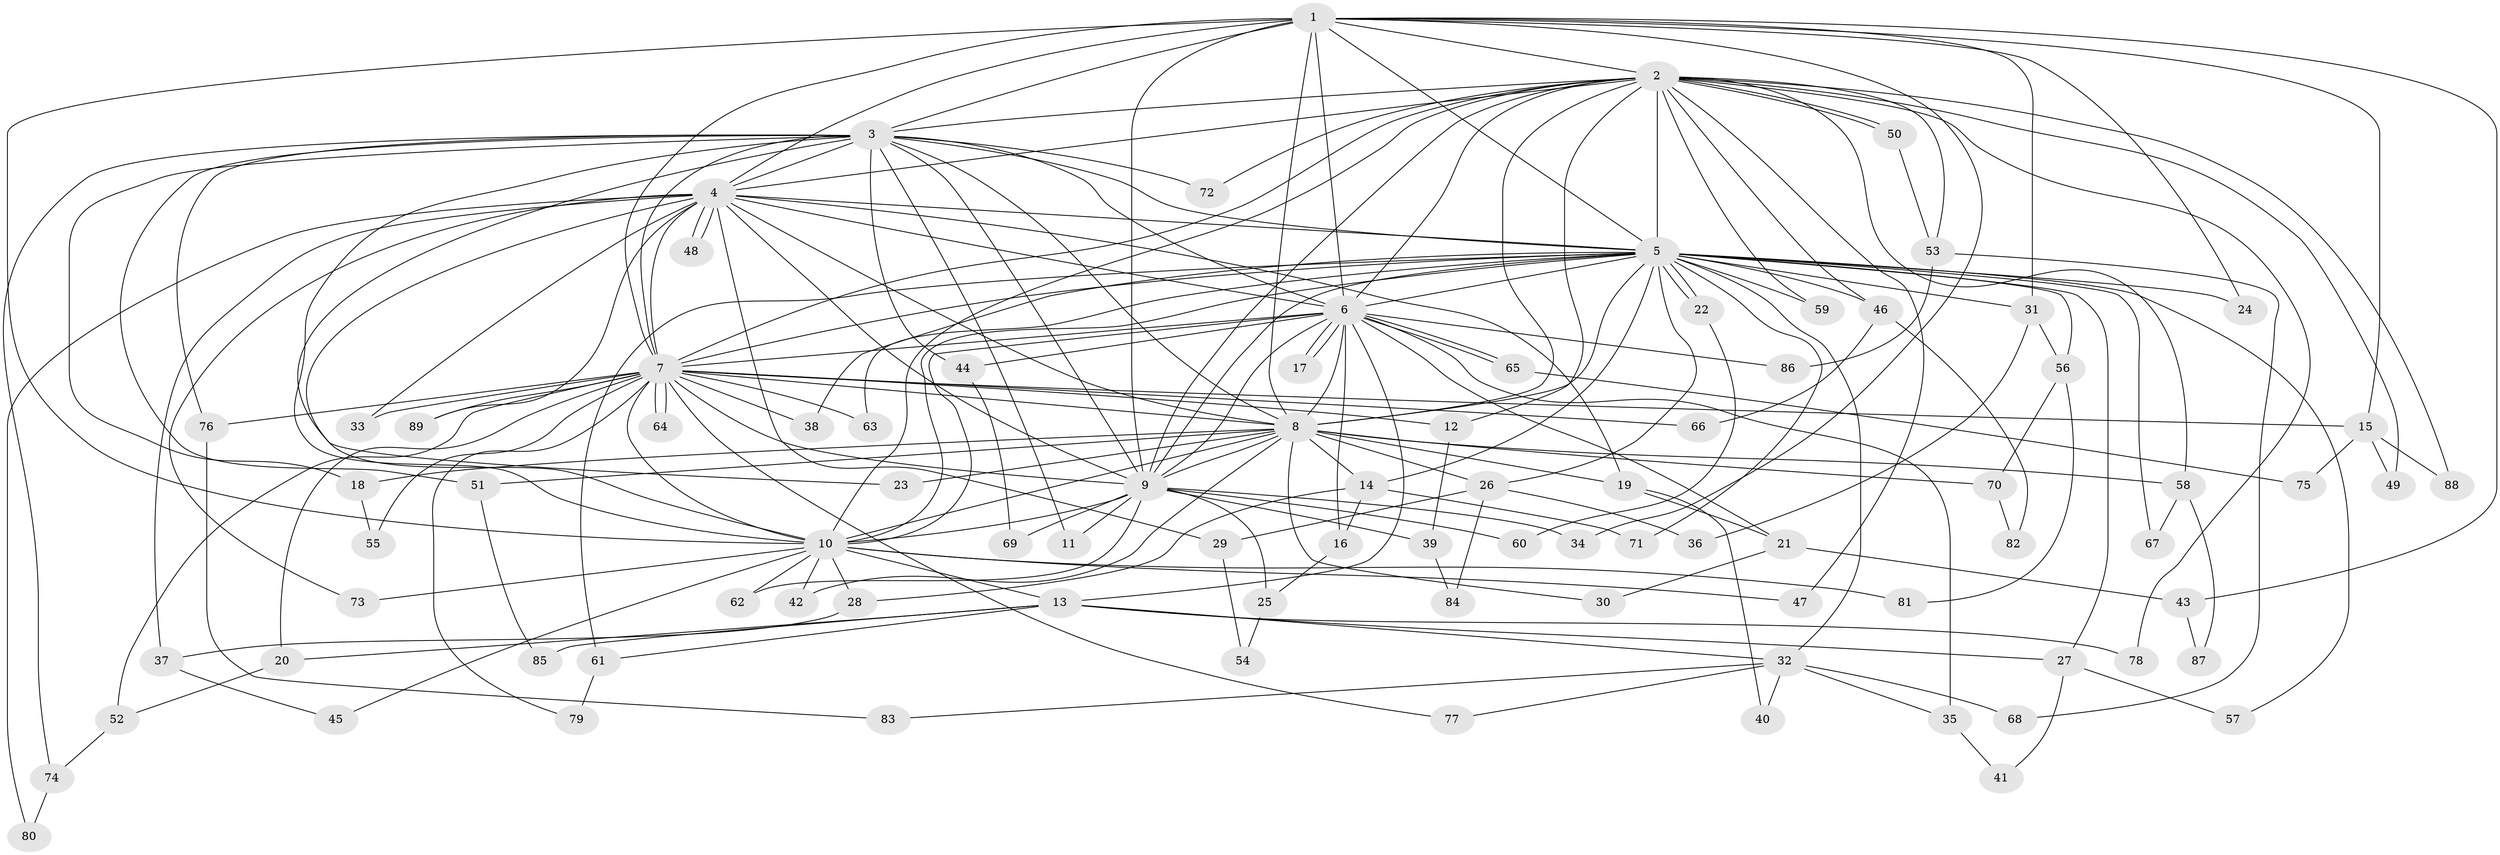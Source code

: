 // Generated by graph-tools (version 1.1) at 2025/34/03/09/25 02:34:42]
// undirected, 89 vertices, 203 edges
graph export_dot {
graph [start="1"]
  node [color=gray90,style=filled];
  1;
  2;
  3;
  4;
  5;
  6;
  7;
  8;
  9;
  10;
  11;
  12;
  13;
  14;
  15;
  16;
  17;
  18;
  19;
  20;
  21;
  22;
  23;
  24;
  25;
  26;
  27;
  28;
  29;
  30;
  31;
  32;
  33;
  34;
  35;
  36;
  37;
  38;
  39;
  40;
  41;
  42;
  43;
  44;
  45;
  46;
  47;
  48;
  49;
  50;
  51;
  52;
  53;
  54;
  55;
  56;
  57;
  58;
  59;
  60;
  61;
  62;
  63;
  64;
  65;
  66;
  67;
  68;
  69;
  70;
  71;
  72;
  73;
  74;
  75;
  76;
  77;
  78;
  79;
  80;
  81;
  82;
  83;
  84;
  85;
  86;
  87;
  88;
  89;
  1 -- 2;
  1 -- 3;
  1 -- 4;
  1 -- 5;
  1 -- 6;
  1 -- 7;
  1 -- 8;
  1 -- 9;
  1 -- 10;
  1 -- 15;
  1 -- 24;
  1 -- 31;
  1 -- 34;
  1 -- 43;
  2 -- 3;
  2 -- 4;
  2 -- 5;
  2 -- 6;
  2 -- 7;
  2 -- 8;
  2 -- 9;
  2 -- 10;
  2 -- 12;
  2 -- 46;
  2 -- 47;
  2 -- 49;
  2 -- 50;
  2 -- 50;
  2 -- 53;
  2 -- 58;
  2 -- 59;
  2 -- 72;
  2 -- 78;
  2 -- 88;
  3 -- 4;
  3 -- 5;
  3 -- 6;
  3 -- 7;
  3 -- 8;
  3 -- 9;
  3 -- 10;
  3 -- 11;
  3 -- 18;
  3 -- 23;
  3 -- 44;
  3 -- 51;
  3 -- 72;
  3 -- 74;
  3 -- 76;
  4 -- 5;
  4 -- 6;
  4 -- 7;
  4 -- 8;
  4 -- 9;
  4 -- 10;
  4 -- 19;
  4 -- 29;
  4 -- 33;
  4 -- 37;
  4 -- 48;
  4 -- 48;
  4 -- 73;
  4 -- 80;
  4 -- 89;
  5 -- 6;
  5 -- 7;
  5 -- 8;
  5 -- 9;
  5 -- 10;
  5 -- 14;
  5 -- 22;
  5 -- 22;
  5 -- 24;
  5 -- 26;
  5 -- 27;
  5 -- 31;
  5 -- 32;
  5 -- 38;
  5 -- 46;
  5 -- 56;
  5 -- 57;
  5 -- 59;
  5 -- 61;
  5 -- 63;
  5 -- 67;
  5 -- 71;
  6 -- 7;
  6 -- 8;
  6 -- 9;
  6 -- 10;
  6 -- 13;
  6 -- 16;
  6 -- 17;
  6 -- 17;
  6 -- 21;
  6 -- 35;
  6 -- 44;
  6 -- 65;
  6 -- 65;
  6 -- 86;
  7 -- 8;
  7 -- 9;
  7 -- 10;
  7 -- 12;
  7 -- 15;
  7 -- 20;
  7 -- 33;
  7 -- 38;
  7 -- 52;
  7 -- 55;
  7 -- 63;
  7 -- 64;
  7 -- 64;
  7 -- 66;
  7 -- 76;
  7 -- 77;
  7 -- 79;
  7 -- 89;
  8 -- 9;
  8 -- 10;
  8 -- 14;
  8 -- 18;
  8 -- 19;
  8 -- 23;
  8 -- 26;
  8 -- 30;
  8 -- 42;
  8 -- 51;
  8 -- 58;
  8 -- 70;
  9 -- 10;
  9 -- 11;
  9 -- 25;
  9 -- 34;
  9 -- 39;
  9 -- 60;
  9 -- 62;
  9 -- 69;
  10 -- 13;
  10 -- 28;
  10 -- 42;
  10 -- 45;
  10 -- 47;
  10 -- 62;
  10 -- 73;
  10 -- 81;
  12 -- 39;
  13 -- 20;
  13 -- 27;
  13 -- 32;
  13 -- 61;
  13 -- 78;
  13 -- 85;
  14 -- 16;
  14 -- 28;
  14 -- 71;
  15 -- 49;
  15 -- 75;
  15 -- 88;
  16 -- 25;
  18 -- 55;
  19 -- 21;
  19 -- 40;
  20 -- 52;
  21 -- 30;
  21 -- 43;
  22 -- 60;
  25 -- 54;
  26 -- 29;
  26 -- 36;
  26 -- 84;
  27 -- 41;
  27 -- 57;
  28 -- 37;
  29 -- 54;
  31 -- 36;
  31 -- 56;
  32 -- 35;
  32 -- 40;
  32 -- 68;
  32 -- 77;
  32 -- 83;
  35 -- 41;
  37 -- 45;
  39 -- 84;
  43 -- 87;
  44 -- 69;
  46 -- 66;
  46 -- 82;
  50 -- 53;
  51 -- 85;
  52 -- 74;
  53 -- 68;
  53 -- 86;
  56 -- 70;
  56 -- 81;
  58 -- 67;
  58 -- 87;
  61 -- 79;
  65 -- 75;
  70 -- 82;
  74 -- 80;
  76 -- 83;
}
